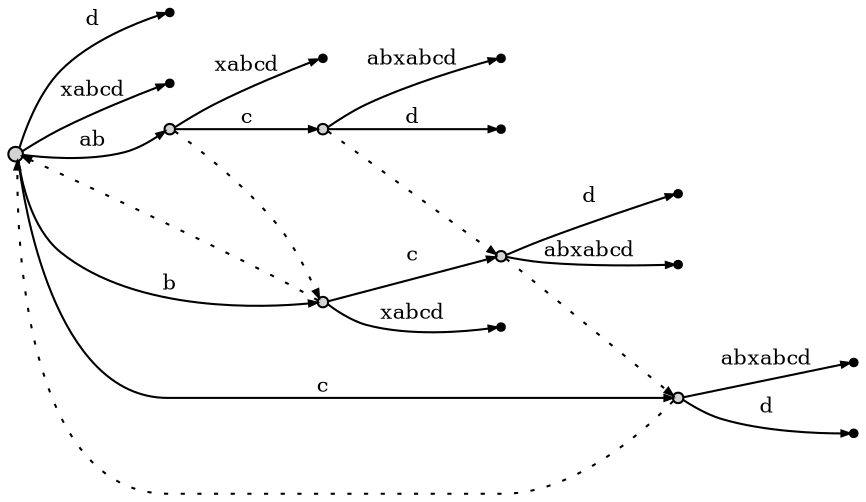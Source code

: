 digraph {
	rankdir = LR;
	edge [arrowsize=0.4,fontsize=10]
	node1 [label="",style=filled,fillcolor=lightgrey,shape=circle,width=.1,height=.1];
//------leaves------
	node2 [label="",shape=point]
	node11 [label="",shape=point]
	node6 [label="",shape=point]
	node3 [label="",shape=point]
	node13 [label="",shape=point]
	node8 [label="",shape=point]
	node4 [label="",shape=point]
	node15 [label="",shape=point]
	node16 [label="",shape=point]
	node9 [label="",shape=point]
//------internal nodes------
	node5 [label="",style=filled,fillcolor=lightgrey,shape=circle,width=.07,height=.07]
	node10 [label="",style=filled,fillcolor=lightgrey,shape=circle,width=.07,height=.07]
	node7 [label="",style=filled,fillcolor=lightgrey,shape=circle,width=.07,height=.07]
	node12 [label="",style=filled,fillcolor=lightgrey,shape=circle,width=.07,height=.07]
	node14 [label="",style=filled,fillcolor=lightgrey,shape=circle,width=.07,height=.07]
//------edges------
	node1 -> node5 [label="ab",weight=3]
	node5 -> node10 [label="c",weight=3]
	node10 -> node2 [label="abxabcd",weight=3]
	node10 -> node11 [label="d",weight=3]
	node5 -> node6 [label="xabcd",weight=3]
	node1 -> node7 [label="b",weight=3]
	node7 -> node12 [label="c",weight=3]
	node12 -> node3 [label="abxabcd",weight=3]
	node12 -> node13 [label="d",weight=3]
	node7 -> node8 [label="xabcd",weight=3]
	node1 -> node14 [label="c",weight=3]
	node14 -> node4 [label="abxabcd",weight=3]
	node14 -> node15 [label="d",weight=3]
	node1 -> node16 [label="d",weight=3]
	node1 -> node9 [label="xabcd",weight=3]
//------suffix links------
	node5 -> node7 [label="",weight=1,style=dotted]
	node10 -> node12 [label="",weight=1,style=dotted]
	node7 -> node1 [label="",weight=1,style=dotted]
	node12 -> node14 [label="",weight=1,style=dotted]
	node14 -> node1 [label="",weight=1,style=dotted]
}
